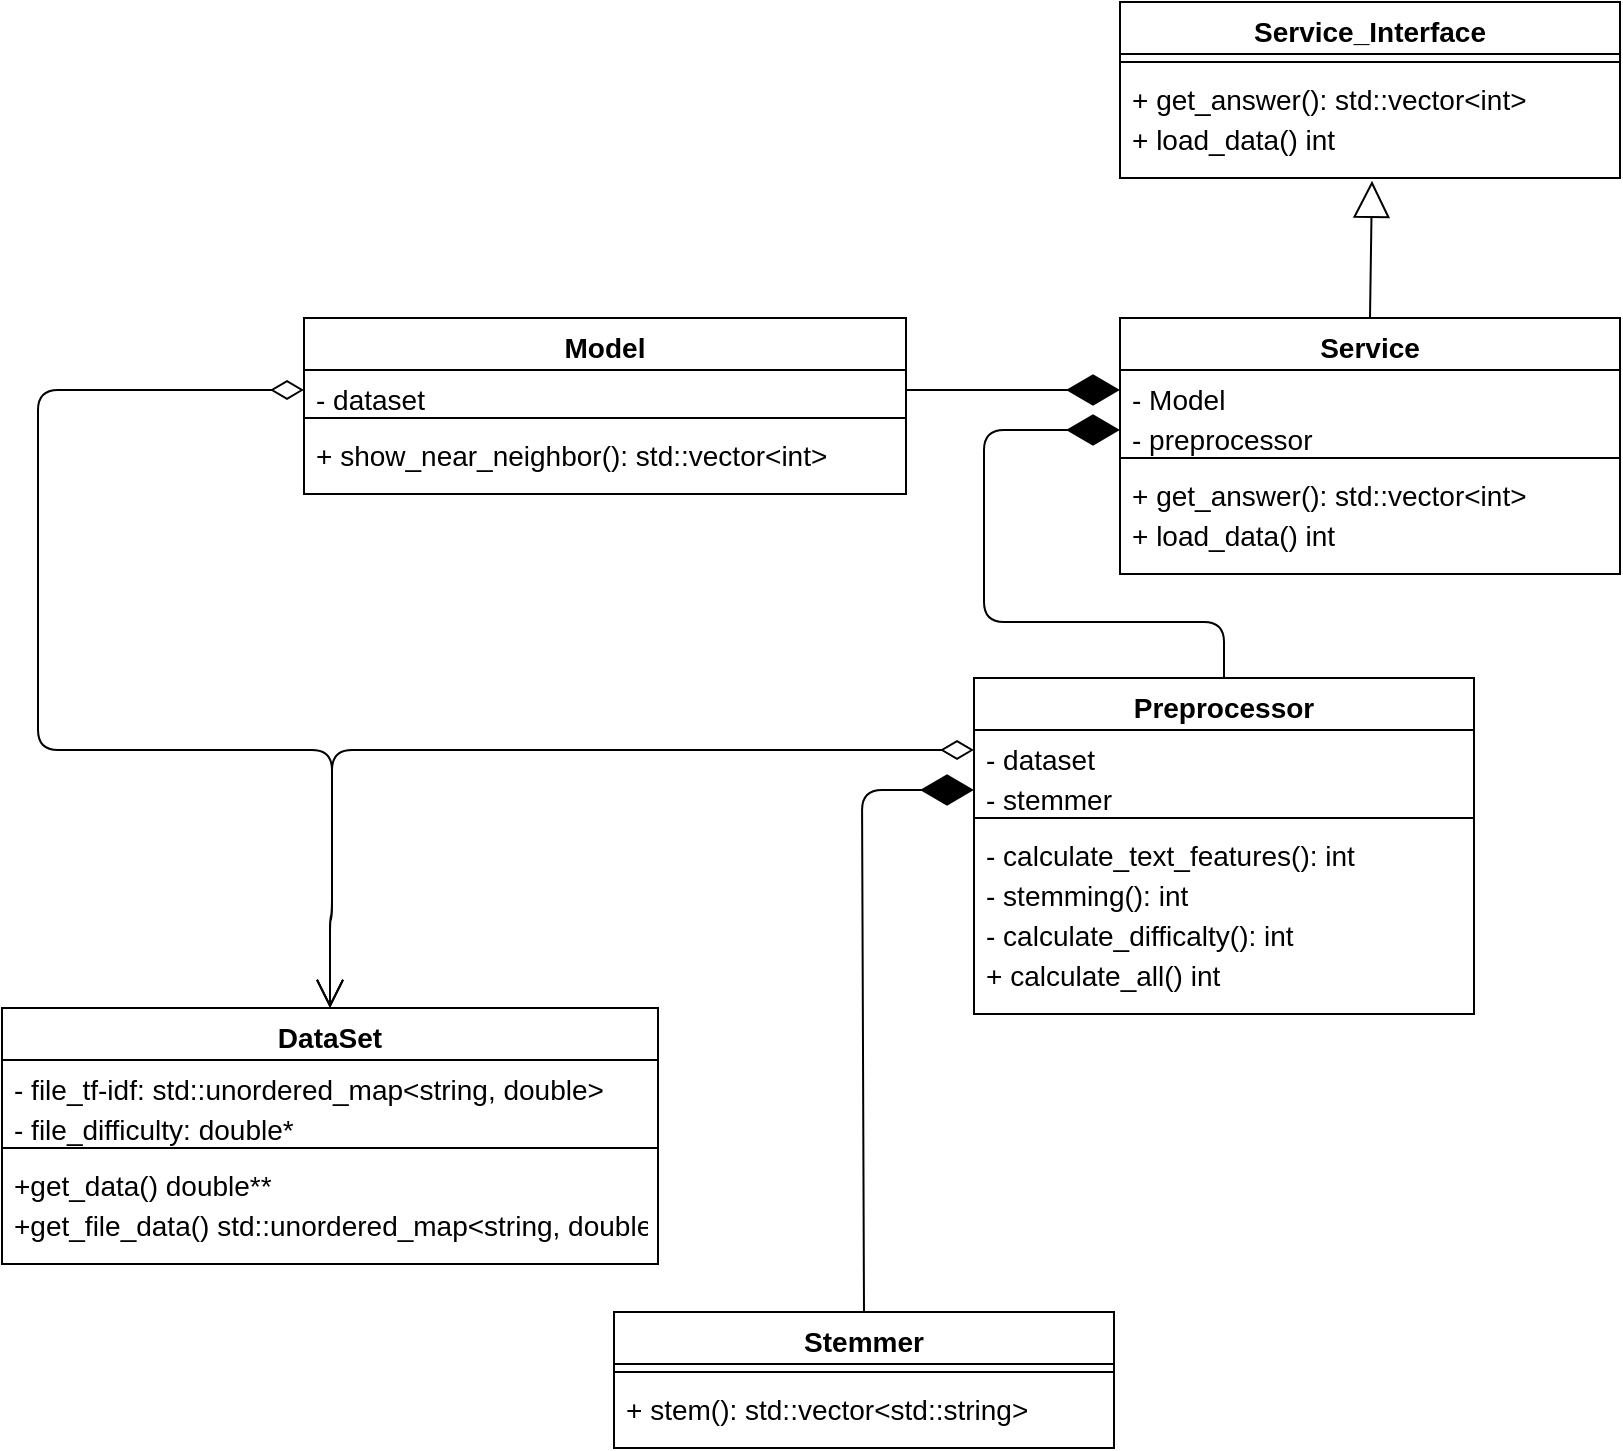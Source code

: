 <mxfile version="13.7.3" type="device"><diagram id="C5RBs43oDa-KdzZeNtuy" name="Page-1"><mxGraphModel dx="1463" dy="857" grid="0" gridSize="10" guides="1" tooltips="1" connect="1" arrows="1" fold="1" page="1" pageScale="1" pageWidth="827" pageHeight="1169" math="0" shadow="0"><root><mxCell id="WIyWlLk6GJQsqaUBKTNV-0"/><mxCell id="WIyWlLk6GJQsqaUBKTNV-1" parent="WIyWlLk6GJQsqaUBKTNV-0"/><mxCell id="JwOIcO2NR_C07yvkKcZ1-20" value="Service" style="swimlane;fontStyle=1;align=center;verticalAlign=top;childLayout=stackLayout;horizontal=1;startSize=26;horizontalStack=0;resizeParent=1;resizeParentMax=0;resizeLast=0;collapsible=1;marginBottom=0;fontSize=14;" parent="WIyWlLk6GJQsqaUBKTNV-1" vertex="1"><mxGeometry x="574" y="556" width="250" height="128" as="geometry"/></mxCell><mxCell id="JwOIcO2NR_C07yvkKcZ1-21" value="- Model" style="text;strokeColor=none;fillColor=none;align=left;verticalAlign=top;spacingLeft=4;spacingRight=4;overflow=hidden;rotatable=0;points=[[0,0.5],[1,0.5]];portConstraint=eastwest;fontSize=14;" parent="JwOIcO2NR_C07yvkKcZ1-20" vertex="1"><mxGeometry y="26" width="250" height="20" as="geometry"/></mxCell><mxCell id="JwOIcO2NR_C07yvkKcZ1-23" value="- preprocessor" style="text;strokeColor=none;fillColor=none;align=left;verticalAlign=top;spacingLeft=4;spacingRight=4;overflow=hidden;rotatable=0;points=[[0,0.5],[1,0.5]];portConstraint=eastwest;fontSize=14;" parent="JwOIcO2NR_C07yvkKcZ1-20" vertex="1"><mxGeometry y="46" width="250" height="20" as="geometry"/></mxCell><mxCell id="JwOIcO2NR_C07yvkKcZ1-22" value="" style="line;strokeWidth=1;fillColor=none;align=left;verticalAlign=middle;spacingTop=-1;spacingLeft=3;spacingRight=3;rotatable=0;labelPosition=right;points=[];portConstraint=eastwest;fontSize=14;" parent="JwOIcO2NR_C07yvkKcZ1-20" vertex="1"><mxGeometry y="66" width="250" height="8" as="geometry"/></mxCell><mxCell id="PlpOZ2ajA3ALdFzFIcY0-12" value="+ get_answer(): std::vector&lt;int&gt;" style="text;strokeColor=none;fillColor=none;align=left;verticalAlign=top;spacingLeft=4;spacingRight=4;overflow=hidden;rotatable=0;points=[[0,0.5],[1,0.5]];portConstraint=eastwest;fontSize=14;" parent="JwOIcO2NR_C07yvkKcZ1-20" vertex="1"><mxGeometry y="74" width="250" height="20" as="geometry"/></mxCell><mxCell id="sM31J7MpWYEghgSzdbiu-8" value="+ load_data() int" style="text;strokeColor=none;fillColor=none;align=left;verticalAlign=top;spacingLeft=4;spacingRight=4;overflow=hidden;rotatable=0;points=[[0,0.5],[1,0.5]];portConstraint=eastwest;fontSize=14;" parent="JwOIcO2NR_C07yvkKcZ1-20" vertex="1"><mxGeometry y="94" width="250" height="20" as="geometry"/></mxCell><mxCell id="JwOIcO2NR_C07yvkKcZ1-53" value="" style="text;strokeColor=none;fillColor=none;align=left;verticalAlign=middle;spacingTop=-1;spacingLeft=4;spacingRight=4;rotatable=0;labelPosition=right;points=[];portConstraint=eastwest;fontSize=14;" parent="JwOIcO2NR_C07yvkKcZ1-20" vertex="1"><mxGeometry y="114" width="250" height="14" as="geometry"/></mxCell><mxCell id="ceTvXgNObmvVlBZJmIR8-1" value="Service_Interface" style="swimlane;fontStyle=1;align=center;verticalAlign=top;childLayout=stackLayout;horizontal=1;startSize=26;horizontalStack=0;resizeParent=1;resizeParentMax=0;resizeLast=0;collapsible=1;marginBottom=0;fontSize=14;" parent="WIyWlLk6GJQsqaUBKTNV-1" vertex="1"><mxGeometry x="574" y="398" width="250" height="88" as="geometry"/></mxCell><mxCell id="ceTvXgNObmvVlBZJmIR8-2" value="" style="line;strokeWidth=1;fillColor=none;align=left;verticalAlign=middle;spacingTop=-1;spacingLeft=3;spacingRight=3;rotatable=0;labelPosition=right;points=[];portConstraint=eastwest;fontSize=14;" parent="ceTvXgNObmvVlBZJmIR8-1" vertex="1"><mxGeometry y="26" width="250" height="8" as="geometry"/></mxCell><mxCell id="ceTvXgNObmvVlBZJmIR8-6" value="+ get_answer(): std::vector&lt;int&gt;" style="text;strokeColor=none;fillColor=none;align=left;verticalAlign=top;spacingLeft=4;spacingRight=4;overflow=hidden;rotatable=0;points=[[0,0.5],[1,0.5]];portConstraint=eastwest;fontSize=14;" parent="ceTvXgNObmvVlBZJmIR8-1" vertex="1"><mxGeometry y="34" width="250" height="20" as="geometry"/></mxCell><mxCell id="sM31J7MpWYEghgSzdbiu-9" value="+ load_data() int" style="text;strokeColor=none;fillColor=none;align=left;verticalAlign=top;spacingLeft=4;spacingRight=4;overflow=hidden;rotatable=0;points=[[0,0.5],[1,0.5]];portConstraint=eastwest;fontSize=14;" parent="ceTvXgNObmvVlBZJmIR8-1" vertex="1"><mxGeometry y="54" width="250" height="20" as="geometry"/></mxCell><mxCell id="ceTvXgNObmvVlBZJmIR8-7" value="" style="text;strokeColor=none;fillColor=none;align=left;verticalAlign=middle;spacingTop=-1;spacingLeft=4;spacingRight=4;rotatable=0;labelPosition=right;points=[];portConstraint=eastwest;fontSize=14;" parent="ceTvXgNObmvVlBZJmIR8-1" vertex="1"><mxGeometry y="74" width="250" height="14" as="geometry"/></mxCell><mxCell id="MkXCNnaCVlW5cgesyipL-6" value="Model" style="swimlane;fontStyle=1;align=center;verticalAlign=top;childLayout=stackLayout;horizontal=1;startSize=26;horizontalStack=0;resizeParent=1;resizeParentMax=0;resizeLast=0;collapsible=1;marginBottom=0;fontSize=14;" parent="WIyWlLk6GJQsqaUBKTNV-1" vertex="1"><mxGeometry x="166" y="556" width="301" height="88" as="geometry"/></mxCell><mxCell id="MkXCNnaCVlW5cgesyipL-8" value="- dataset" style="text;strokeColor=none;fillColor=none;align=left;verticalAlign=top;spacingLeft=4;spacingRight=4;overflow=hidden;rotatable=0;points=[[0,0.5],[1,0.5]];portConstraint=eastwest;fontSize=14;" parent="MkXCNnaCVlW5cgesyipL-6" vertex="1"><mxGeometry y="26" width="301" height="20" as="geometry"/></mxCell><mxCell id="MkXCNnaCVlW5cgesyipL-9" value="" style="line;strokeWidth=1;fillColor=none;align=left;verticalAlign=middle;spacingTop=-1;spacingLeft=3;spacingRight=3;rotatable=0;labelPosition=right;points=[];portConstraint=eastwest;fontSize=14;" parent="MkXCNnaCVlW5cgesyipL-6" vertex="1"><mxGeometry y="46" width="301" height="8" as="geometry"/></mxCell><mxCell id="MkXCNnaCVlW5cgesyipL-10" value="+ show_near_neighbor(): std::vector&lt;int&gt;" style="text;strokeColor=none;fillColor=none;align=left;verticalAlign=top;spacingLeft=4;spacingRight=4;overflow=hidden;rotatable=0;points=[[0,0.5],[1,0.5]];portConstraint=eastwest;fontSize=14;" parent="MkXCNnaCVlW5cgesyipL-6" vertex="1"><mxGeometry y="54" width="301" height="20" as="geometry"/></mxCell><mxCell id="MkXCNnaCVlW5cgesyipL-11" value="" style="text;strokeColor=none;fillColor=none;align=left;verticalAlign=middle;spacingTop=-1;spacingLeft=4;spacingRight=4;rotatable=0;labelPosition=right;points=[];portConstraint=eastwest;fontSize=14;" parent="MkXCNnaCVlW5cgesyipL-6" vertex="1"><mxGeometry y="74" width="301" height="14" as="geometry"/></mxCell><mxCell id="sM31J7MpWYEghgSzdbiu-12" value="" style="endArrow=block;endSize=16;endFill=0;html=1;entryX=0.504;entryY=1.1;entryDx=0;entryDy=0;entryPerimeter=0;exitX=0.5;exitY=0;exitDx=0;exitDy=0;" parent="WIyWlLk6GJQsqaUBKTNV-1" source="JwOIcO2NR_C07yvkKcZ1-20" target="ceTvXgNObmvVlBZJmIR8-7" edge="1"><mxGeometry width="160" relative="1" as="geometry"><mxPoint x="280" y="718" as="sourcePoint"/><mxPoint x="440" y="718" as="targetPoint"/></mxGeometry></mxCell><mxCell id="sM31J7MpWYEghgSzdbiu-15" value="" style="endArrow=diamondThin;endFill=1;endSize=24;html=1;exitX=1;exitY=0.5;exitDx=0;exitDy=0;entryX=0;entryY=0.5;entryDx=0;entryDy=0;" parent="WIyWlLk6GJQsqaUBKTNV-1" source="MkXCNnaCVlW5cgesyipL-8" target="JwOIcO2NR_C07yvkKcZ1-21" edge="1"><mxGeometry width="160" relative="1" as="geometry"><mxPoint x="369" y="686" as="sourcePoint"/><mxPoint x="529" y="686" as="targetPoint"/></mxGeometry></mxCell><mxCell id="sM31J7MpWYEghgSzdbiu-0" value="Preprocessor" style="swimlane;fontStyle=1;align=center;verticalAlign=top;childLayout=stackLayout;horizontal=1;startSize=26;horizontalStack=0;resizeParent=1;resizeParentMax=0;resizeLast=0;collapsible=1;marginBottom=0;fontSize=14;" parent="WIyWlLk6GJQsqaUBKTNV-1" vertex="1"><mxGeometry x="501" y="736" width="250" height="168" as="geometry"/></mxCell><mxCell id="sM31J7MpWYEghgSzdbiu-2" value="- dataset" style="text;strokeColor=none;fillColor=none;align=left;verticalAlign=top;spacingLeft=4;spacingRight=4;overflow=hidden;rotatable=0;points=[[0,0.5],[1,0.5]];portConstraint=eastwest;fontSize=14;" parent="sM31J7MpWYEghgSzdbiu-0" vertex="1"><mxGeometry y="26" width="250" height="20" as="geometry"/></mxCell><mxCell id="PlpOZ2ajA3ALdFzFIcY0-9" value="- stemmer" style="text;strokeColor=none;fillColor=none;align=left;verticalAlign=top;spacingLeft=4;spacingRight=4;overflow=hidden;rotatable=0;points=[[0,0.5],[1,0.5]];portConstraint=eastwest;fontSize=14;" parent="sM31J7MpWYEghgSzdbiu-0" vertex="1"><mxGeometry y="46" width="250" height="20" as="geometry"/></mxCell><mxCell id="sM31J7MpWYEghgSzdbiu-3" value="" style="line;strokeWidth=1;fillColor=none;align=left;verticalAlign=middle;spacingTop=-1;spacingLeft=3;spacingRight=3;rotatable=0;labelPosition=right;points=[];portConstraint=eastwest;fontSize=14;" parent="sM31J7MpWYEghgSzdbiu-0" vertex="1"><mxGeometry y="66" width="250" height="8" as="geometry"/></mxCell><mxCell id="Qt7lOgEi1YYoxkP3j2jf-0" value="- calculate_text_features(): int&#10;" style="text;strokeColor=none;fillColor=none;align=left;verticalAlign=top;spacingLeft=4;spacingRight=4;overflow=hidden;rotatable=0;points=[[0,0.5],[1,0.5]];portConstraint=eastwest;fontSize=14;" parent="sM31J7MpWYEghgSzdbiu-0" vertex="1"><mxGeometry y="74" width="250" height="20" as="geometry"/></mxCell><mxCell id="sM31J7MpWYEghgSzdbiu-4" value="- stemming(): int&#10;" style="text;strokeColor=none;fillColor=none;align=left;verticalAlign=top;spacingLeft=4;spacingRight=4;overflow=hidden;rotatable=0;points=[[0,0.5],[1,0.5]];portConstraint=eastwest;fontSize=14;" parent="sM31J7MpWYEghgSzdbiu-0" vertex="1"><mxGeometry y="94" width="250" height="20" as="geometry"/></mxCell><mxCell id="sM31J7MpWYEghgSzdbiu-5" value="- calculate_difficalty(): int&#10;" style="text;strokeColor=none;fillColor=none;align=left;verticalAlign=top;spacingLeft=4;spacingRight=4;overflow=hidden;rotatable=0;points=[[0,0.5],[1,0.5]];portConstraint=eastwest;fontSize=14;" parent="sM31J7MpWYEghgSzdbiu-0" vertex="1"><mxGeometry y="114" width="250" height="20" as="geometry"/></mxCell><mxCell id="sM31J7MpWYEghgSzdbiu-10" value="+ calculate_all() int" style="text;strokeColor=none;fillColor=none;align=left;verticalAlign=top;spacingLeft=4;spacingRight=4;overflow=hidden;rotatable=0;points=[[0,0.5],[1,0.5]];portConstraint=eastwest;fontSize=14;" parent="sM31J7MpWYEghgSzdbiu-0" vertex="1"><mxGeometry y="134" width="250" height="20" as="geometry"/></mxCell><mxCell id="sM31J7MpWYEghgSzdbiu-7" value="" style="text;strokeColor=none;fillColor=none;align=left;verticalAlign=middle;spacingTop=-1;spacingLeft=4;spacingRight=4;rotatable=0;labelPosition=right;points=[];portConstraint=eastwest;fontSize=14;" parent="sM31J7MpWYEghgSzdbiu-0" vertex="1"><mxGeometry y="154" width="250" height="14" as="geometry"/></mxCell><mxCell id="PlpOZ2ajA3ALdFzFIcY0-11" value="" style="endArrow=diamondThin;endFill=1;endSize=24;html=1;exitX=0.5;exitY=0;exitDx=0;exitDy=0;entryX=0;entryY=0.5;entryDx=0;entryDy=0;" parent="WIyWlLk6GJQsqaUBKTNV-1" source="PlpOZ2ajA3ALdFzFIcY0-1" target="PlpOZ2ajA3ALdFzFIcY0-9" edge="1"><mxGeometry width="160" relative="1" as="geometry"><mxPoint x="434" y="919" as="sourcePoint"/><mxPoint x="541" y="919" as="targetPoint"/><Array as="points"><mxPoint x="445" y="792"/></Array></mxGeometry></mxCell><mxCell id="PlpOZ2ajA3ALdFzFIcY0-14" value="" style="endArrow=diamondThin;endFill=1;endSize=24;html=1;exitX=0.5;exitY=0;exitDx=0;exitDy=0;entryX=0;entryY=0.5;entryDx=0;entryDy=0;" parent="WIyWlLk6GJQsqaUBKTNV-1" source="sM31J7MpWYEghgSzdbiu-0" target="JwOIcO2NR_C07yvkKcZ1-23" edge="1"><mxGeometry width="160" relative="1" as="geometry"><mxPoint x="446" y="685" as="sourcePoint"/><mxPoint x="502" y="486" as="targetPoint"/><Array as="points"><mxPoint x="626" y="708"/><mxPoint x="563" y="708"/><mxPoint x="506" y="708"/><mxPoint x="506" y="612"/></Array></mxGeometry></mxCell><mxCell id="Qt7lOgEi1YYoxkP3j2jf-1" value="" style="endArrow=open;html=1;endSize=12;startArrow=diamondThin;startSize=14;startFill=0;edgeStyle=orthogonalEdgeStyle;align=left;verticalAlign=bottom;exitX=0;exitY=0.5;exitDx=0;exitDy=0;entryX=0.5;entryY=0;entryDx=0;entryDy=0;" parent="WIyWlLk6GJQsqaUBKTNV-1" source="sM31J7MpWYEghgSzdbiu-2" target="MkXCNnaCVlW5cgesyipL-0" edge="1"><mxGeometry x="-1" y="3" relative="1" as="geometry"><mxPoint x="115" y="705" as="sourcePoint"/><mxPoint x="49" y="857" as="targetPoint"/><Array as="points"><mxPoint x="180" y="772"/><mxPoint x="180" y="857"/><mxPoint x="179" y="857"/></Array></mxGeometry></mxCell><mxCell id="Qt7lOgEi1YYoxkP3j2jf-2" value="" style="endArrow=open;html=1;endSize=12;startArrow=diamondThin;startSize=14;startFill=0;edgeStyle=orthogonalEdgeStyle;align=left;verticalAlign=bottom;exitX=0;exitY=0.5;exitDx=0;exitDy=0;entryX=0.5;entryY=0;entryDx=0;entryDy=0;" parent="WIyWlLk6GJQsqaUBKTNV-1" source="MkXCNnaCVlW5cgesyipL-8" target="MkXCNnaCVlW5cgesyipL-0" edge="1"><mxGeometry x="-1" y="3" relative="1" as="geometry"><mxPoint x="53" y="685" as="sourcePoint"/><mxPoint x="294" y="855" as="targetPoint"/><Array as="points"><mxPoint x="33" y="592"/><mxPoint x="33" y="772"/><mxPoint x="180" y="772"/><mxPoint x="180" y="855"/><mxPoint x="179" y="855"/></Array></mxGeometry></mxCell><mxCell id="PlpOZ2ajA3ALdFzFIcY0-1" value="Stemmer" style="swimlane;fontStyle=1;align=center;verticalAlign=top;childLayout=stackLayout;horizontal=1;startSize=26;horizontalStack=0;resizeParent=1;resizeParentMax=0;resizeLast=0;collapsible=1;marginBottom=0;fontSize=14;" parent="WIyWlLk6GJQsqaUBKTNV-1" vertex="1"><mxGeometry x="321" y="1053" width="250" height="68" as="geometry"/></mxCell><mxCell id="PlpOZ2ajA3ALdFzFIcY0-3" value="" style="line;strokeWidth=1;fillColor=none;align=left;verticalAlign=middle;spacingTop=-1;spacingLeft=3;spacingRight=3;rotatable=0;labelPosition=right;points=[];portConstraint=eastwest;fontSize=14;" parent="PlpOZ2ajA3ALdFzFIcY0-1" vertex="1"><mxGeometry y="26" width="250" height="8" as="geometry"/></mxCell><mxCell id="PlpOZ2ajA3ALdFzFIcY0-4" value="+ stem(): std::vector&lt;std::string&gt;&#10;" style="text;strokeColor=none;fillColor=none;align=left;verticalAlign=top;spacingLeft=4;spacingRight=4;overflow=hidden;rotatable=0;points=[[0,0.5],[1,0.5]];portConstraint=eastwest;fontSize=14;" parent="PlpOZ2ajA3ALdFzFIcY0-1" vertex="1"><mxGeometry y="34" width="250" height="20" as="geometry"/></mxCell><mxCell id="PlpOZ2ajA3ALdFzFIcY0-8" value="" style="text;strokeColor=none;fillColor=none;align=left;verticalAlign=middle;spacingTop=-1;spacingLeft=4;spacingRight=4;rotatable=0;labelPosition=right;points=[];portConstraint=eastwest;fontSize=14;" parent="PlpOZ2ajA3ALdFzFIcY0-1" vertex="1"><mxGeometry y="54" width="250" height="14" as="geometry"/></mxCell><mxCell id="MkXCNnaCVlW5cgesyipL-0" value="DataSet" style="swimlane;fontStyle=1;align=center;verticalAlign=top;childLayout=stackLayout;horizontal=1;startSize=26;horizontalStack=0;resizeParent=1;resizeParentMax=0;resizeLast=0;collapsible=1;marginBottom=0;fontSize=14;" parent="WIyWlLk6GJQsqaUBKTNV-1" vertex="1"><mxGeometry x="15" y="901" width="328" height="128" as="geometry"/></mxCell><mxCell id="MkXCNnaCVlW5cgesyipL-4" value="- file_tf-idf: std::unordered_map&lt;string, double&gt;&#10;" style="text;strokeColor=none;fillColor=none;align=left;verticalAlign=top;spacingLeft=4;spacingRight=4;overflow=hidden;rotatable=0;points=[[0,0.5],[1,0.5]];portConstraint=eastwest;fontSize=14;" parent="MkXCNnaCVlW5cgesyipL-0" vertex="1"><mxGeometry y="26" width="328" height="20" as="geometry"/></mxCell><mxCell id="PlpOZ2ajA3ALdFzFIcY0-0" value="- file_difficulty: double*&#10;" style="text;strokeColor=none;fillColor=none;align=left;verticalAlign=top;spacingLeft=4;spacingRight=4;overflow=hidden;rotatable=0;points=[[0,0.5],[1,0.5]];portConstraint=eastwest;fontSize=14;" parent="MkXCNnaCVlW5cgesyipL-0" vertex="1"><mxGeometry y="46" width="328" height="20" as="geometry"/></mxCell><mxCell id="MkXCNnaCVlW5cgesyipL-3" value="" style="line;strokeWidth=1;fillColor=none;align=left;verticalAlign=middle;spacingTop=-1;spacingLeft=3;spacingRight=3;rotatable=0;labelPosition=right;points=[];portConstraint=eastwest;fontSize=14;" parent="MkXCNnaCVlW5cgesyipL-0" vertex="1"><mxGeometry y="66" width="328" height="8" as="geometry"/></mxCell><mxCell id="PlpOZ2ajA3ALdFzFIcY0-16" value="+get_data() double**" style="text;strokeColor=none;fillColor=none;align=left;verticalAlign=top;spacingLeft=4;spacingRight=4;overflow=hidden;rotatable=0;points=[[0,0.5],[1,0.5]];portConstraint=eastwest;fontSize=14;" parent="MkXCNnaCVlW5cgesyipL-0" vertex="1"><mxGeometry y="74" width="328" height="20" as="geometry"/></mxCell><mxCell id="ULubTLCcwP1FYxURjIGq-0" value="+get_file_data() std::unordered_map&lt;string, double&gt;" style="text;strokeColor=none;fillColor=none;align=left;verticalAlign=top;spacingLeft=4;spacingRight=4;overflow=hidden;rotatable=0;points=[[0,0.5],[1,0.5]];portConstraint=eastwest;fontSize=14;" vertex="1" parent="MkXCNnaCVlW5cgesyipL-0"><mxGeometry y="94" width="328" height="20" as="geometry"/></mxCell><mxCell id="MkXCNnaCVlW5cgesyipL-5" value="" style="text;strokeColor=none;fillColor=none;align=left;verticalAlign=middle;spacingTop=-1;spacingLeft=4;spacingRight=4;rotatable=0;labelPosition=right;points=[];portConstraint=eastwest;fontSize=14;" parent="MkXCNnaCVlW5cgesyipL-0" vertex="1"><mxGeometry y="114" width="328" height="14" as="geometry"/></mxCell></root></mxGraphModel></diagram></mxfile>